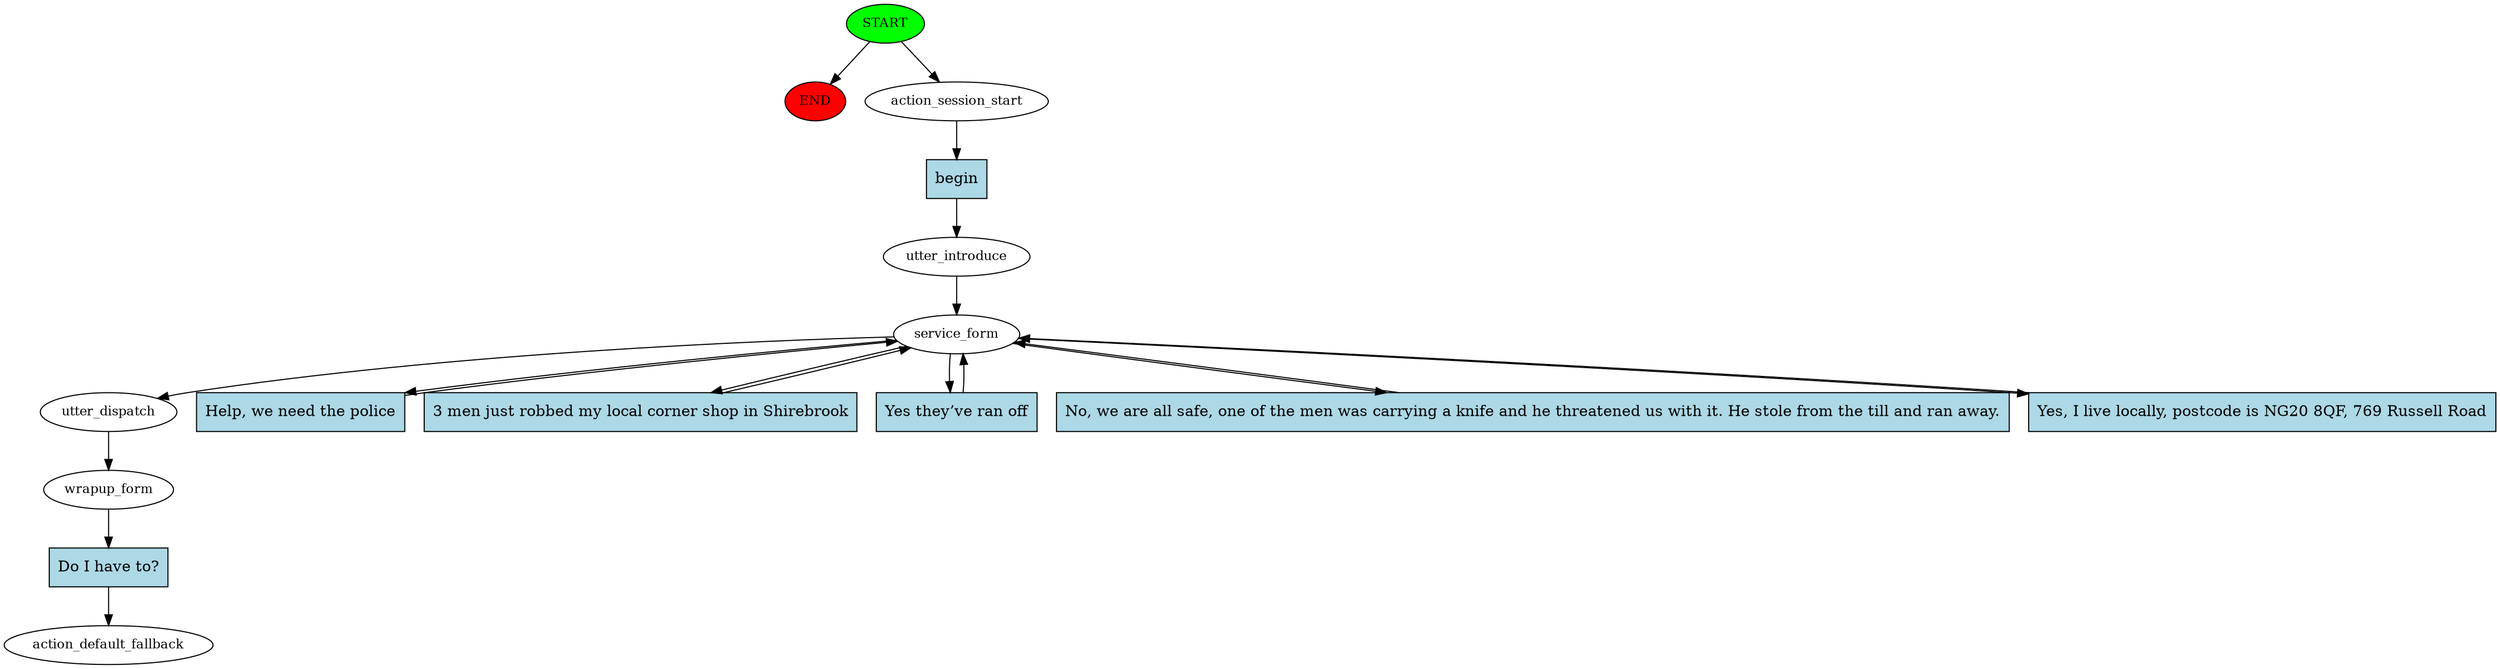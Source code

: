 digraph  {
0 [class="start active", fillcolor=green, fontsize=12, label=START, style=filled];
"-1" [class=end, fillcolor=red, fontsize=12, label=END, style=filled];
1 [class=active, fontsize=12, label=action_session_start];
2 [class=active, fontsize=12, label=utter_introduce];
3 [class=active, fontsize=12, label=service_form];
9 [class=active, fontsize=12, label=utter_dispatch];
10 [class=active, fontsize=12, label=wrapup_form];
11 [class="dashed active", fontsize=12, label=action_default_fallback];
12 [class="intent active", fillcolor=lightblue, label=begin, shape=rect, style=filled];
13 [class="intent active", fillcolor=lightblue, label="Help, we need the police", shape=rect, style=filled];
14 [class="intent active", fillcolor=lightblue, label="3 men just robbed my local corner shop in Shirebrook", shape=rect, style=filled];
15 [class="intent active", fillcolor=lightblue, label="Yes they’ve ran off", shape=rect, style=filled];
16 [class="intent active", fillcolor=lightblue, label="No, we are all safe, one of the men was carrying a knife and he threatened us with it. He stole from the till and ran away.", shape=rect, style=filled];
17 [class="intent active", fillcolor=lightblue, label="Yes, I live locally, postcode is NG20 8QF, 769 Russell Road", shape=rect, style=filled];
18 [class="intent active", fillcolor=lightblue, label="Do I have to?", shape=rect, style=filled];
0 -> "-1"  [class="", key=NONE, label=""];
0 -> 1  [class=active, key=NONE, label=""];
1 -> 12  [class=active, key=0];
2 -> 3  [class=active, key=NONE, label=""];
3 -> 9  [class=active, key=NONE, label=""];
3 -> 13  [class=active, key=0];
3 -> 14  [class=active, key=0];
3 -> 15  [class=active, key=0];
3 -> 16  [class=active, key=0];
3 -> 17  [class=active, key=0];
9 -> 10  [class=active, key=NONE, label=""];
10 -> 18  [class=active, key=0];
12 -> 2  [class=active, key=0];
13 -> 3  [class=active, key=0];
14 -> 3  [class=active, key=0];
15 -> 3  [class=active, key=0];
16 -> 3  [class=active, key=0];
17 -> 3  [class=active, key=0];
18 -> 11  [class=active, key=0];
}
